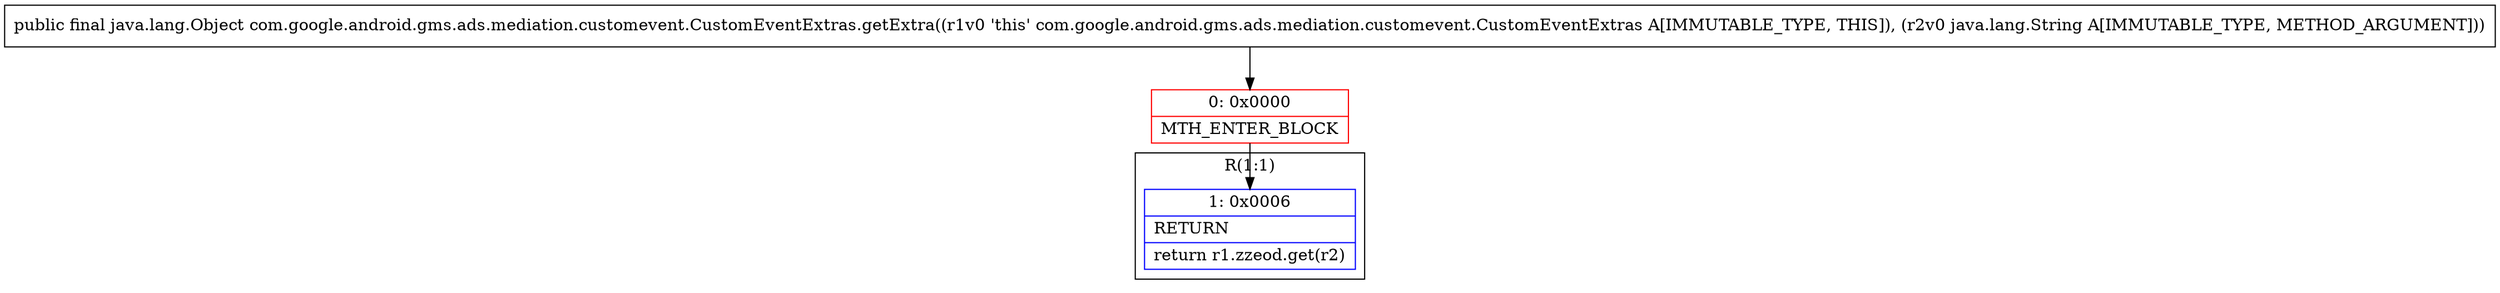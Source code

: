 digraph "CFG forcom.google.android.gms.ads.mediation.customevent.CustomEventExtras.getExtra(Ljava\/lang\/String;)Ljava\/lang\/Object;" {
subgraph cluster_Region_1060572967 {
label = "R(1:1)";
node [shape=record,color=blue];
Node_1 [shape=record,label="{1\:\ 0x0006|RETURN\l|return r1.zzeod.get(r2)\l}"];
}
Node_0 [shape=record,color=red,label="{0\:\ 0x0000|MTH_ENTER_BLOCK\l}"];
MethodNode[shape=record,label="{public final java.lang.Object com.google.android.gms.ads.mediation.customevent.CustomEventExtras.getExtra((r1v0 'this' com.google.android.gms.ads.mediation.customevent.CustomEventExtras A[IMMUTABLE_TYPE, THIS]), (r2v0 java.lang.String A[IMMUTABLE_TYPE, METHOD_ARGUMENT])) }"];
MethodNode -> Node_0;
Node_0 -> Node_1;
}

